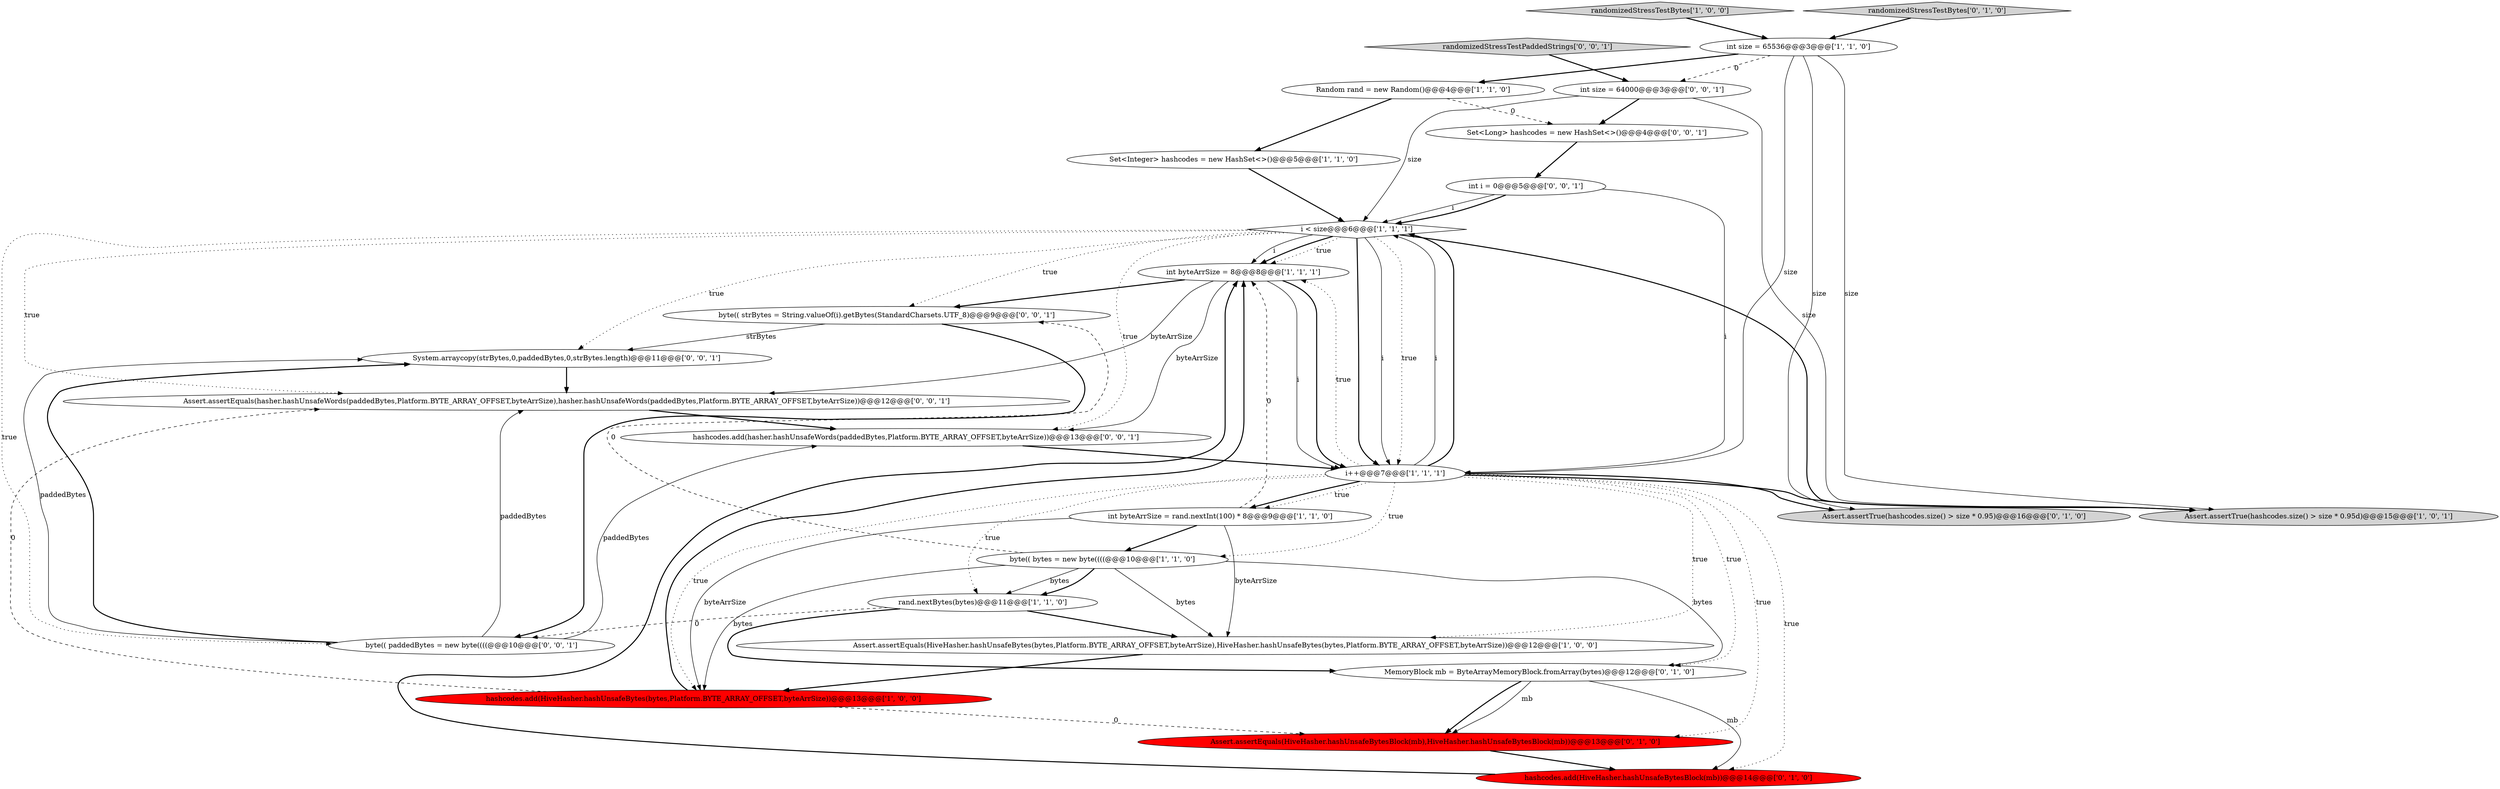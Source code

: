 digraph {
5 [style = filled, label = "randomizedStressTestBytes['1', '0', '0']", fillcolor = lightgray, shape = diamond image = "AAA0AAABBB1BBB"];
6 [style = filled, label = "int byteArrSize = 8@@@8@@@['1', '1', '1']", fillcolor = white, shape = ellipse image = "AAA0AAABBB1BBB"];
3 [style = filled, label = "Assert.assertEquals(HiveHasher.hashUnsafeBytes(bytes,Platform.BYTE_ARRAY_OFFSET,byteArrSize),HiveHasher.hashUnsafeBytes(bytes,Platform.BYTE_ARRAY_OFFSET,byteArrSize))@@@12@@@['1', '0', '0']", fillcolor = white, shape = ellipse image = "AAA0AAABBB1BBB"];
12 [style = filled, label = "int size = 65536@@@3@@@['1', '1', '0']", fillcolor = white, shape = ellipse image = "AAA0AAABBB1BBB"];
4 [style = filled, label = "hashcodes.add(HiveHasher.hashUnsafeBytes(bytes,Platform.BYTE_ARRAY_OFFSET,byteArrSize))@@@13@@@['1', '0', '0']", fillcolor = red, shape = ellipse image = "AAA1AAABBB1BBB"];
15 [style = filled, label = "Assert.assertTrue(hashcodes.size() > size * 0.95)@@@16@@@['0', '1', '0']", fillcolor = lightgray, shape = ellipse image = "AAA0AAABBB2BBB"];
7 [style = filled, label = "rand.nextBytes(bytes)@@@11@@@['1', '1', '0']", fillcolor = white, shape = ellipse image = "AAA0AAABBB1BBB"];
14 [style = filled, label = "randomizedStressTestBytes['0', '1', '0']", fillcolor = lightgray, shape = diamond image = "AAA0AAABBB2BBB"];
8 [style = filled, label = "int byteArrSize = rand.nextInt(100) * 8@@@9@@@['1', '1', '0']", fillcolor = white, shape = ellipse image = "AAA0AAABBB1BBB"];
16 [style = filled, label = "hashcodes.add(HiveHasher.hashUnsafeBytesBlock(mb))@@@14@@@['0', '1', '0']", fillcolor = red, shape = ellipse image = "AAA1AAABBB2BBB"];
9 [style = filled, label = "Random rand = new Random()@@@4@@@['1', '1', '0']", fillcolor = white, shape = ellipse image = "AAA0AAABBB1BBB"];
26 [style = filled, label = "int i = 0@@@5@@@['0', '0', '1']", fillcolor = white, shape = ellipse image = "AAA0AAABBB3BBB"];
10 [style = filled, label = "Set<Integer> hashcodes = new HashSet<>()@@@5@@@['1', '1', '0']", fillcolor = white, shape = ellipse image = "AAA0AAABBB1BBB"];
20 [style = filled, label = "byte(( strBytes = String.valueOf(i).getBytes(StandardCharsets.UTF_8)@@@9@@@['0', '0', '1']", fillcolor = white, shape = ellipse image = "AAA0AAABBB3BBB"];
21 [style = filled, label = "int size = 64000@@@3@@@['0', '0', '1']", fillcolor = white, shape = ellipse image = "AAA0AAABBB3BBB"];
18 [style = filled, label = "hashcodes.add(hasher.hashUnsafeWords(paddedBytes,Platform.BYTE_ARRAY_OFFSET,byteArrSize))@@@13@@@['0', '0', '1']", fillcolor = white, shape = ellipse image = "AAA0AAABBB3BBB"];
23 [style = filled, label = "Set<Long> hashcodes = new HashSet<>()@@@4@@@['0', '0', '1']", fillcolor = white, shape = ellipse image = "AAA0AAABBB3BBB"];
25 [style = filled, label = "System.arraycopy(strBytes,0,paddedBytes,0,strBytes.length)@@@11@@@['0', '0', '1']", fillcolor = white, shape = ellipse image = "AAA0AAABBB3BBB"];
1 [style = filled, label = "i++@@@7@@@['1', '1', '1']", fillcolor = white, shape = ellipse image = "AAA0AAABBB1BBB"];
19 [style = filled, label = "Assert.assertEquals(hasher.hashUnsafeWords(paddedBytes,Platform.BYTE_ARRAY_OFFSET,byteArrSize),hasher.hashUnsafeWords(paddedBytes,Platform.BYTE_ARRAY_OFFSET,byteArrSize))@@@12@@@['0', '0', '1']", fillcolor = white, shape = ellipse image = "AAA0AAABBB3BBB"];
0 [style = filled, label = "byte(( bytes = new byte((((@@@10@@@['1', '1', '0']", fillcolor = white, shape = ellipse image = "AAA0AAABBB1BBB"];
13 [style = filled, label = "Assert.assertEquals(HiveHasher.hashUnsafeBytesBlock(mb),HiveHasher.hashUnsafeBytesBlock(mb))@@@13@@@['0', '1', '0']", fillcolor = red, shape = ellipse image = "AAA1AAABBB2BBB"];
11 [style = filled, label = "Assert.assertTrue(hashcodes.size() > size * 0.95d)@@@15@@@['1', '0', '1']", fillcolor = lightgray, shape = ellipse image = "AAA0AAABBB1BBB"];
22 [style = filled, label = "randomizedStressTestPaddedStrings['0', '0', '1']", fillcolor = lightgray, shape = diamond image = "AAA0AAABBB3BBB"];
24 [style = filled, label = "byte(( paddedBytes = new byte((((@@@10@@@['0', '0', '1']", fillcolor = white, shape = ellipse image = "AAA0AAABBB3BBB"];
2 [style = filled, label = "i < size@@@6@@@['1', '1', '1']", fillcolor = white, shape = diamond image = "AAA0AAABBB1BBB"];
17 [style = filled, label = "MemoryBlock mb = ByteArrayMemoryBlock.fromArray(bytes)@@@12@@@['0', '1', '0']", fillcolor = white, shape = ellipse image = "AAA0AAABBB2BBB"];
6->1 [style = solid, label="i"];
2->20 [style = dotted, label="true"];
0->17 [style = solid, label="bytes"];
12->1 [style = solid, label="size"];
0->4 [style = solid, label="bytes"];
24->18 [style = solid, label="paddedBytes"];
19->18 [style = bold, label=""];
8->6 [style = dashed, label="0"];
1->8 [style = bold, label=""];
7->17 [style = bold, label=""];
24->19 [style = solid, label="paddedBytes"];
1->17 [style = dotted, label="true"];
4->6 [style = bold, label=""];
2->6 [style = solid, label="i"];
2->6 [style = bold, label=""];
2->1 [style = bold, label=""];
8->4 [style = solid, label="byteArrSize"];
2->24 [style = dotted, label="true"];
16->6 [style = bold, label=""];
1->15 [style = bold, label=""];
0->7 [style = solid, label="bytes"];
23->26 [style = bold, label=""];
22->21 [style = bold, label=""];
17->16 [style = solid, label="mb"];
26->1 [style = solid, label="i"];
1->4 [style = dotted, label="true"];
9->10 [style = bold, label=""];
26->2 [style = solid, label="i"];
12->9 [style = bold, label=""];
2->18 [style = dotted, label="true"];
0->20 [style = dashed, label="0"];
3->4 [style = bold, label=""];
13->16 [style = bold, label=""];
12->21 [style = dashed, label="0"];
7->3 [style = bold, label=""];
9->23 [style = dashed, label="0"];
1->11 [style = bold, label=""];
0->7 [style = bold, label=""];
1->3 [style = dotted, label="true"];
8->3 [style = solid, label="byteArrSize"];
8->0 [style = bold, label=""];
6->20 [style = bold, label=""];
1->7 [style = dotted, label="true"];
6->1 [style = bold, label=""];
1->13 [style = dotted, label="true"];
26->2 [style = bold, label=""];
2->25 [style = dotted, label="true"];
24->25 [style = solid, label="paddedBytes"];
18->1 [style = bold, label=""];
5->12 [style = bold, label=""];
7->24 [style = dashed, label="0"];
2->6 [style = dotted, label="true"];
2->1 [style = dotted, label="true"];
24->25 [style = bold, label=""];
14->12 [style = bold, label=""];
12->11 [style = solid, label="size"];
2->1 [style = solid, label="i"];
12->15 [style = solid, label="size"];
25->19 [style = bold, label=""];
1->2 [style = solid, label="i"];
1->8 [style = dotted, label="true"];
0->3 [style = solid, label="bytes"];
1->6 [style = dotted, label="true"];
6->19 [style = solid, label="byteArrSize"];
10->2 [style = bold, label=""];
17->13 [style = bold, label=""];
1->2 [style = bold, label=""];
17->13 [style = solid, label="mb"];
1->0 [style = dotted, label="true"];
1->16 [style = dotted, label="true"];
4->19 [style = dashed, label="0"];
4->13 [style = dashed, label="0"];
20->24 [style = bold, label=""];
6->18 [style = solid, label="byteArrSize"];
21->11 [style = solid, label="size"];
2->11 [style = bold, label=""];
21->2 [style = solid, label="size"];
2->19 [style = dotted, label="true"];
20->25 [style = solid, label="strBytes"];
21->23 [style = bold, label=""];
}
